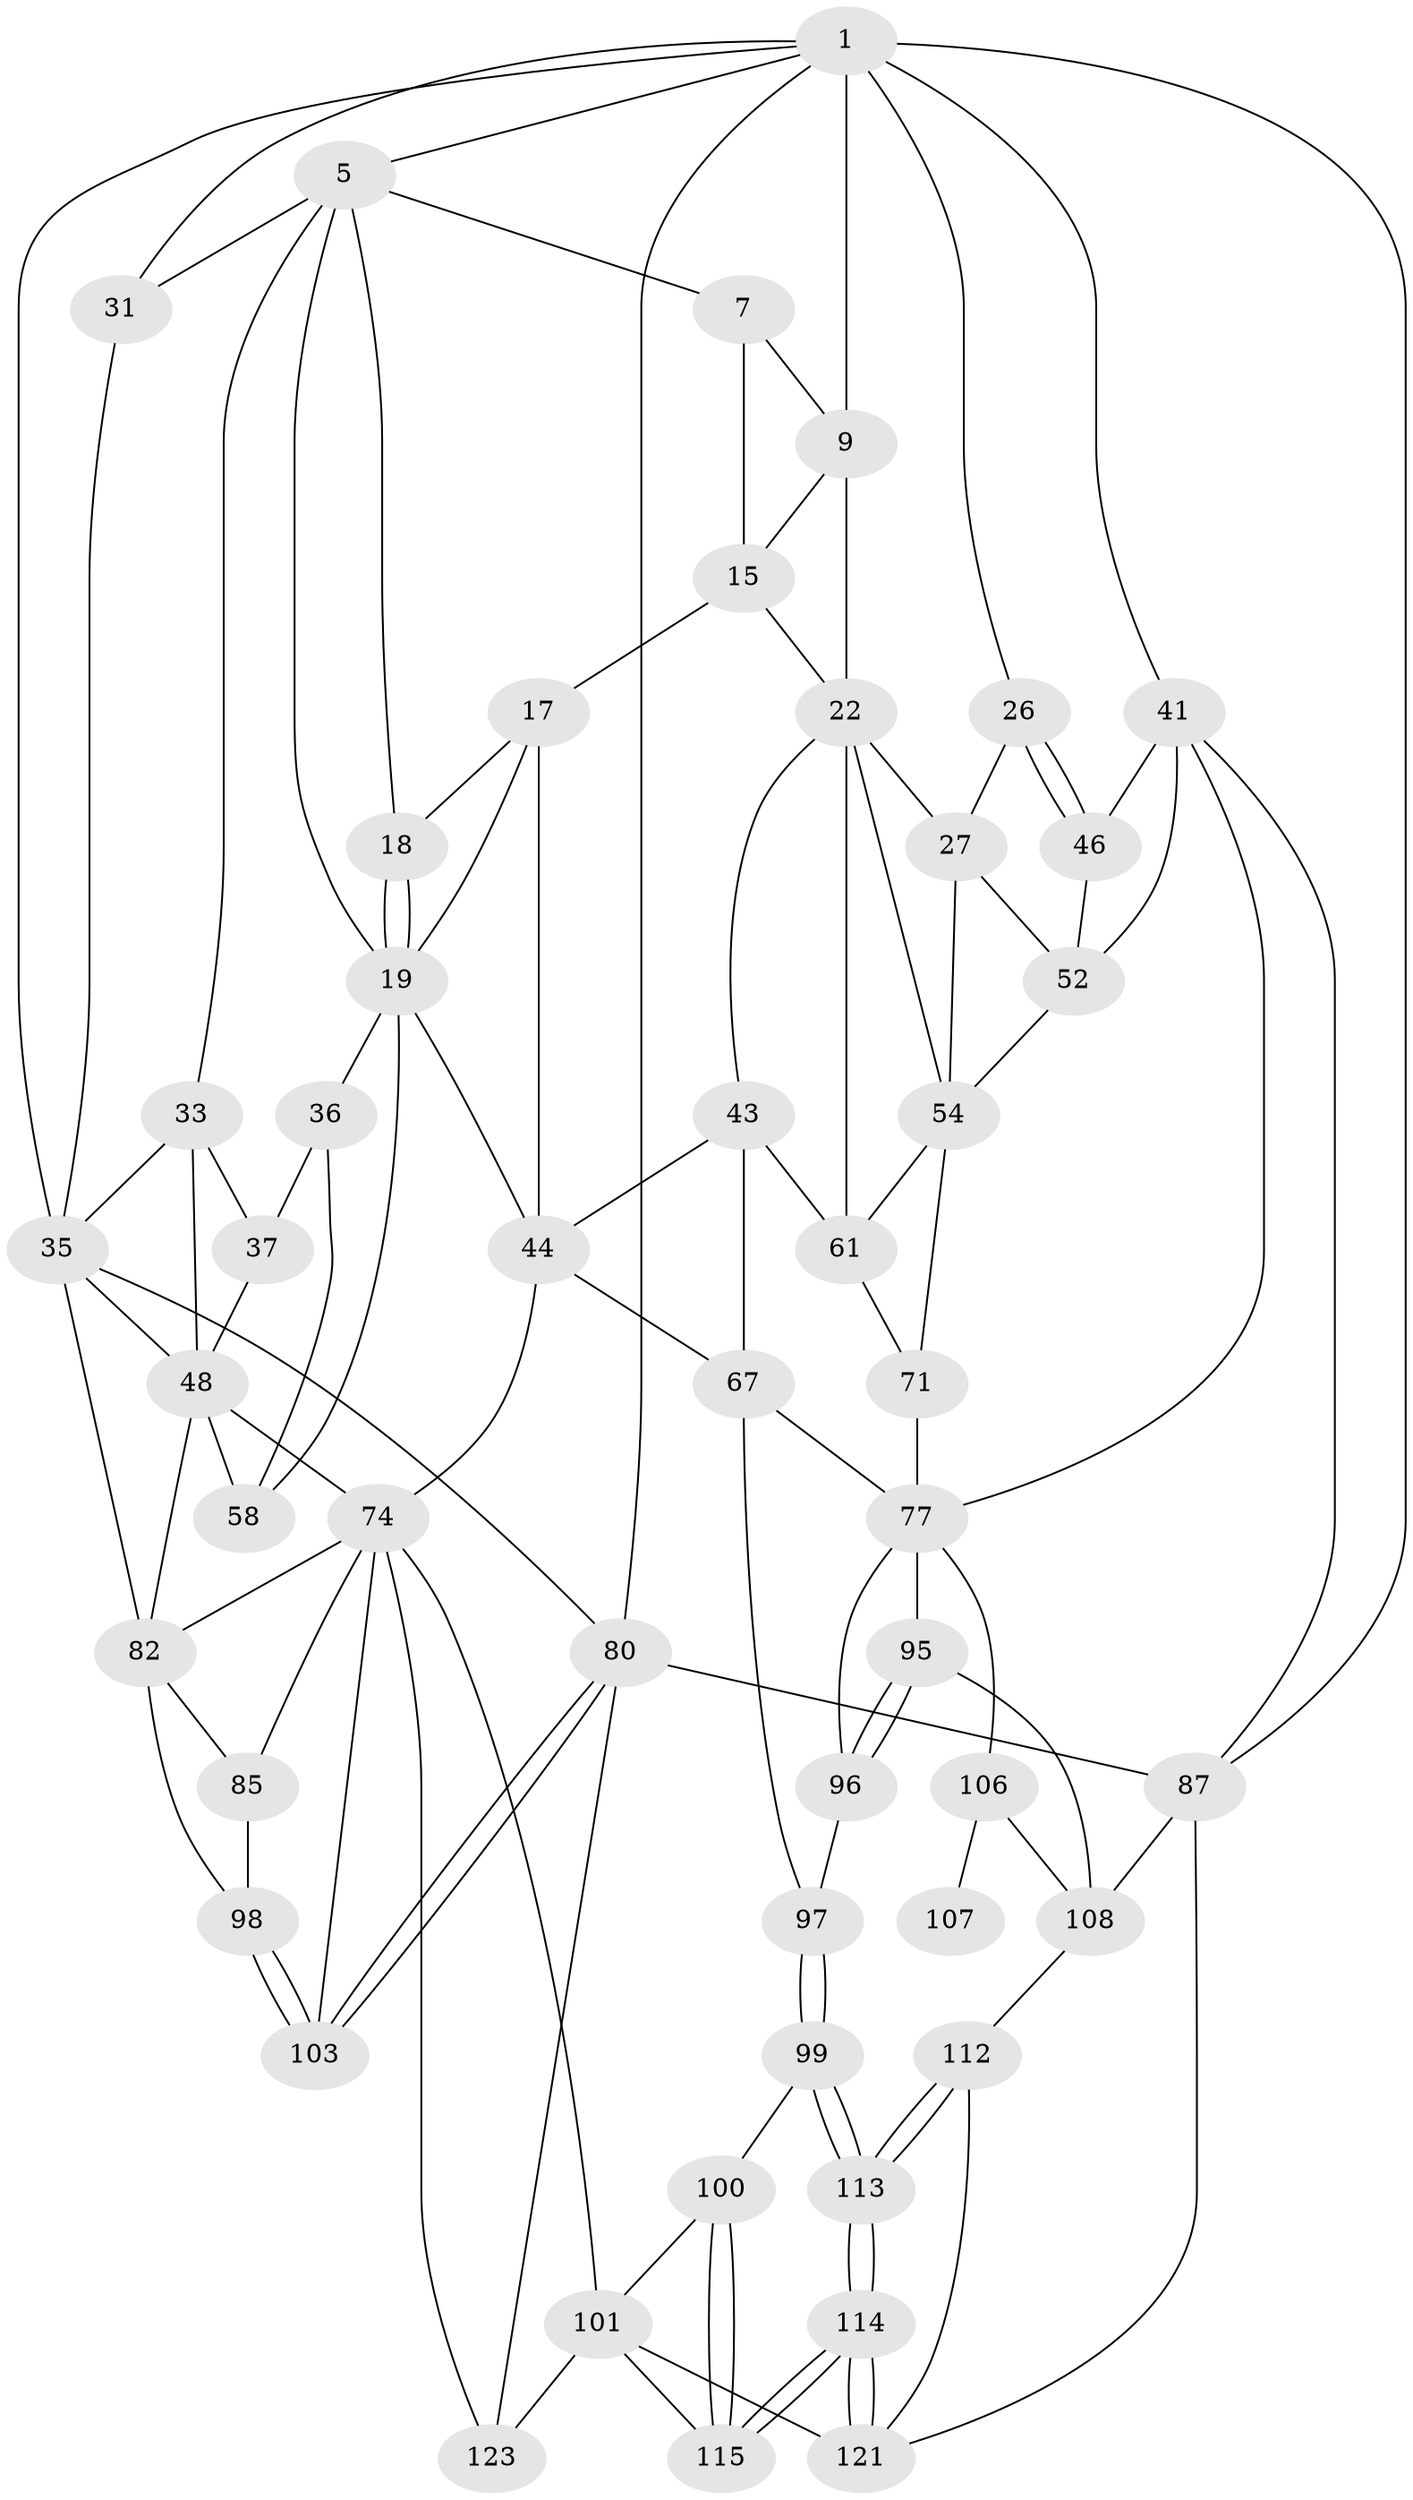 // original degree distribution, {3: 0.023809523809523808, 6: 0.23015873015873015, 5: 0.5158730158730159, 4: 0.23015873015873015}
// Generated by graph-tools (version 1.1) at 2025/21/03/04/25 18:21:32]
// undirected, 50 vertices, 112 edges
graph export_dot {
graph [start="1"]
  node [color=gray90,style=filled];
  1 [pos="+0.9661124330061265+0",super="+10+2"];
  5 [pos="+0.26902879401683294+0",super="+21+6"];
  7 [pos="+0.350702533775549+0",super="+8"];
  9 [pos="+0.7416505898526976+0",super="+12"];
  15 [pos="+0.48878819818994673+0.12159062854582345",super="+16+25"];
  17 [pos="+0.3582470908765063+0.14289397020396818",super="+28"];
  18 [pos="+0.3415997099547641+0.14285404560791748"];
  19 [pos="+0.31989450147632703+0.15613699955123103",super="+20+30"];
  22 [pos="+0.7074427083844721+0.22177477160976675",super="+23"];
  26 [pos="+0.8710456830782412+0.16488007014873074"];
  27 [pos="+0.7359730221411921+0.22459234536185982",super="+53"];
  31 [pos="+0.19492620040508365+0.15046054874554893"];
  33 [pos="+0.196652875802764+0.28527747380640167",super="+34"];
  35 [pos="+0.05904687593228964+0.22556273351945588",super="+47"];
  36 [pos="+0.2670919368521094+0.2925618230378069",super="+40"];
  37 [pos="+0.21044154373880702+0.2968607807590816",super="+38"];
  41 [pos="+1+0.11120812727032578",super="+45"];
  43 [pos="+0.4871964847733963+0.3331812226425784",super="+63"];
  44 [pos="+0.46650388254998204+0.3247776835572117",super="+65"];
  46 [pos="+0.9200580771858107+0.2910401826847924"];
  48 [pos="+0.14794045844162118+0.3745627435344587",super="+49"];
  52 [pos="+0.8516812595568392+0.39549992320385563",super="+69"];
  54 [pos="+0.6949878667444643+0.404048817255651",super="+55+64"];
  58 [pos="+0.2139118029011359+0.44851837377187764"];
  61 [pos="+0.6371953511295589+0.4253044854782985",super="+62"];
  67 [pos="+0.4844148599139608+0.570943101727037",super="+68"];
  71 [pos="+0.7792182252463434+0.5574768809754233",super="+72"];
  74 [pos="+0.30917477701310236+0.6727383314945065",super="+75+102"];
  77 [pos="+0.6413124155535415+0.5792591064506701",super="+84+78"];
  80 [pos="+0+0.9728525172564406",super="+81"];
  82 [pos="+0.12455003385993285+0.5998395276420774",super="+86+83"];
  85 [pos="+0.16996418553850925+0.6621832955569318"];
  87 [pos="+1+1",super="+116+88"];
  95 [pos="+0.7015267367391496+0.7445830716188127"];
  96 [pos="+0.6811615660011214+0.7386457019574659"];
  97 [pos="+0.5308562269879427+0.7691499407398726"];
  98 [pos="+0.11593589407602554+0.7101211044904872"];
  99 [pos="+0.4923224510200231+0.8095722160347428"];
  100 [pos="+0.47760106239584366+0.8121488436400188"];
  101 [pos="+0.3556844327499144+0.7944856434620384",super="+119"];
  103 [pos="+0.11092041449918168+0.8324405051877124"];
  106 [pos="+0.8248545275579072+0.7449246480591973",super="+109"];
  107 [pos="+0.9379473123916726+0.7063883193251508"];
  108 [pos="+0.8969942826937825+0.8363043004956232",super="+110"];
  112 [pos="+0.7089894405985181+0.8418754231354263",super="+118"];
  113 [pos="+0.5836875897055467+0.9342870230809154"];
  114 [pos="+0.5231893503548816+1"];
  115 [pos="+0.45907800722083836+0.9238232171960439"];
  121 [pos="+0.514144692357411+1",super="+126"];
  123 [pos="+0.198482015165124+0.9285630476000479",super="+124+125"];
  1 -- 26;
  1 -- 41 [weight=2];
  1 -- 80;
  1 -- 5;
  1 -- 87;
  1 -- 31;
  1 -- 9;
  1 -- 35;
  5 -- 33;
  5 -- 31;
  5 -- 18;
  5 -- 7;
  5 -- 19;
  7 -- 9 [weight=2];
  7 -- 15;
  9 -- 22;
  9 -- 15;
  15 -- 17 [weight=2];
  15 -- 22;
  17 -- 18;
  17 -- 44;
  17 -- 19;
  18 -- 19;
  18 -- 19;
  19 -- 36 [weight=2];
  19 -- 58;
  19 -- 44;
  22 -- 27;
  22 -- 54 [weight=2];
  22 -- 43;
  22 -- 61;
  26 -- 27;
  26 -- 46;
  26 -- 46;
  27 -- 52;
  27 -- 54;
  31 -- 35;
  33 -- 37;
  33 -- 48;
  33 -- 35;
  35 -- 48;
  35 -- 82;
  35 -- 80;
  36 -- 37 [weight=2];
  36 -- 58;
  37 -- 48;
  41 -- 52;
  41 -- 77;
  41 -- 46;
  41 -- 87;
  43 -- 44;
  43 -- 67;
  43 -- 61;
  44 -- 74;
  44 -- 67;
  46 -- 52;
  48 -- 74;
  48 -- 58;
  48 -- 82;
  52 -- 54;
  54 -- 61;
  54 -- 71;
  61 -- 71;
  67 -- 77;
  67 -- 97;
  71 -- 77 [weight=2];
  74 -- 85;
  74 -- 82;
  74 -- 123;
  74 -- 101 [weight=2];
  74 -- 103;
  77 -- 106;
  77 -- 95;
  77 -- 96;
  80 -- 103;
  80 -- 103;
  80 -- 123;
  80 -- 87;
  82 -- 85;
  82 -- 98;
  85 -- 98;
  87 -- 121;
  87 -- 108 [weight=2];
  95 -- 96;
  95 -- 96;
  95 -- 108;
  96 -- 97;
  97 -- 99;
  97 -- 99;
  98 -- 103;
  98 -- 103;
  99 -- 100;
  99 -- 113;
  99 -- 113;
  100 -- 101;
  100 -- 115;
  100 -- 115;
  101 -- 115;
  101 -- 121;
  101 -- 123;
  106 -- 107 [weight=2];
  106 -- 108;
  108 -- 112 [weight=2];
  112 -- 113;
  112 -- 113;
  112 -- 121;
  113 -- 114;
  113 -- 114;
  114 -- 115;
  114 -- 115;
  114 -- 121;
  114 -- 121;
}
